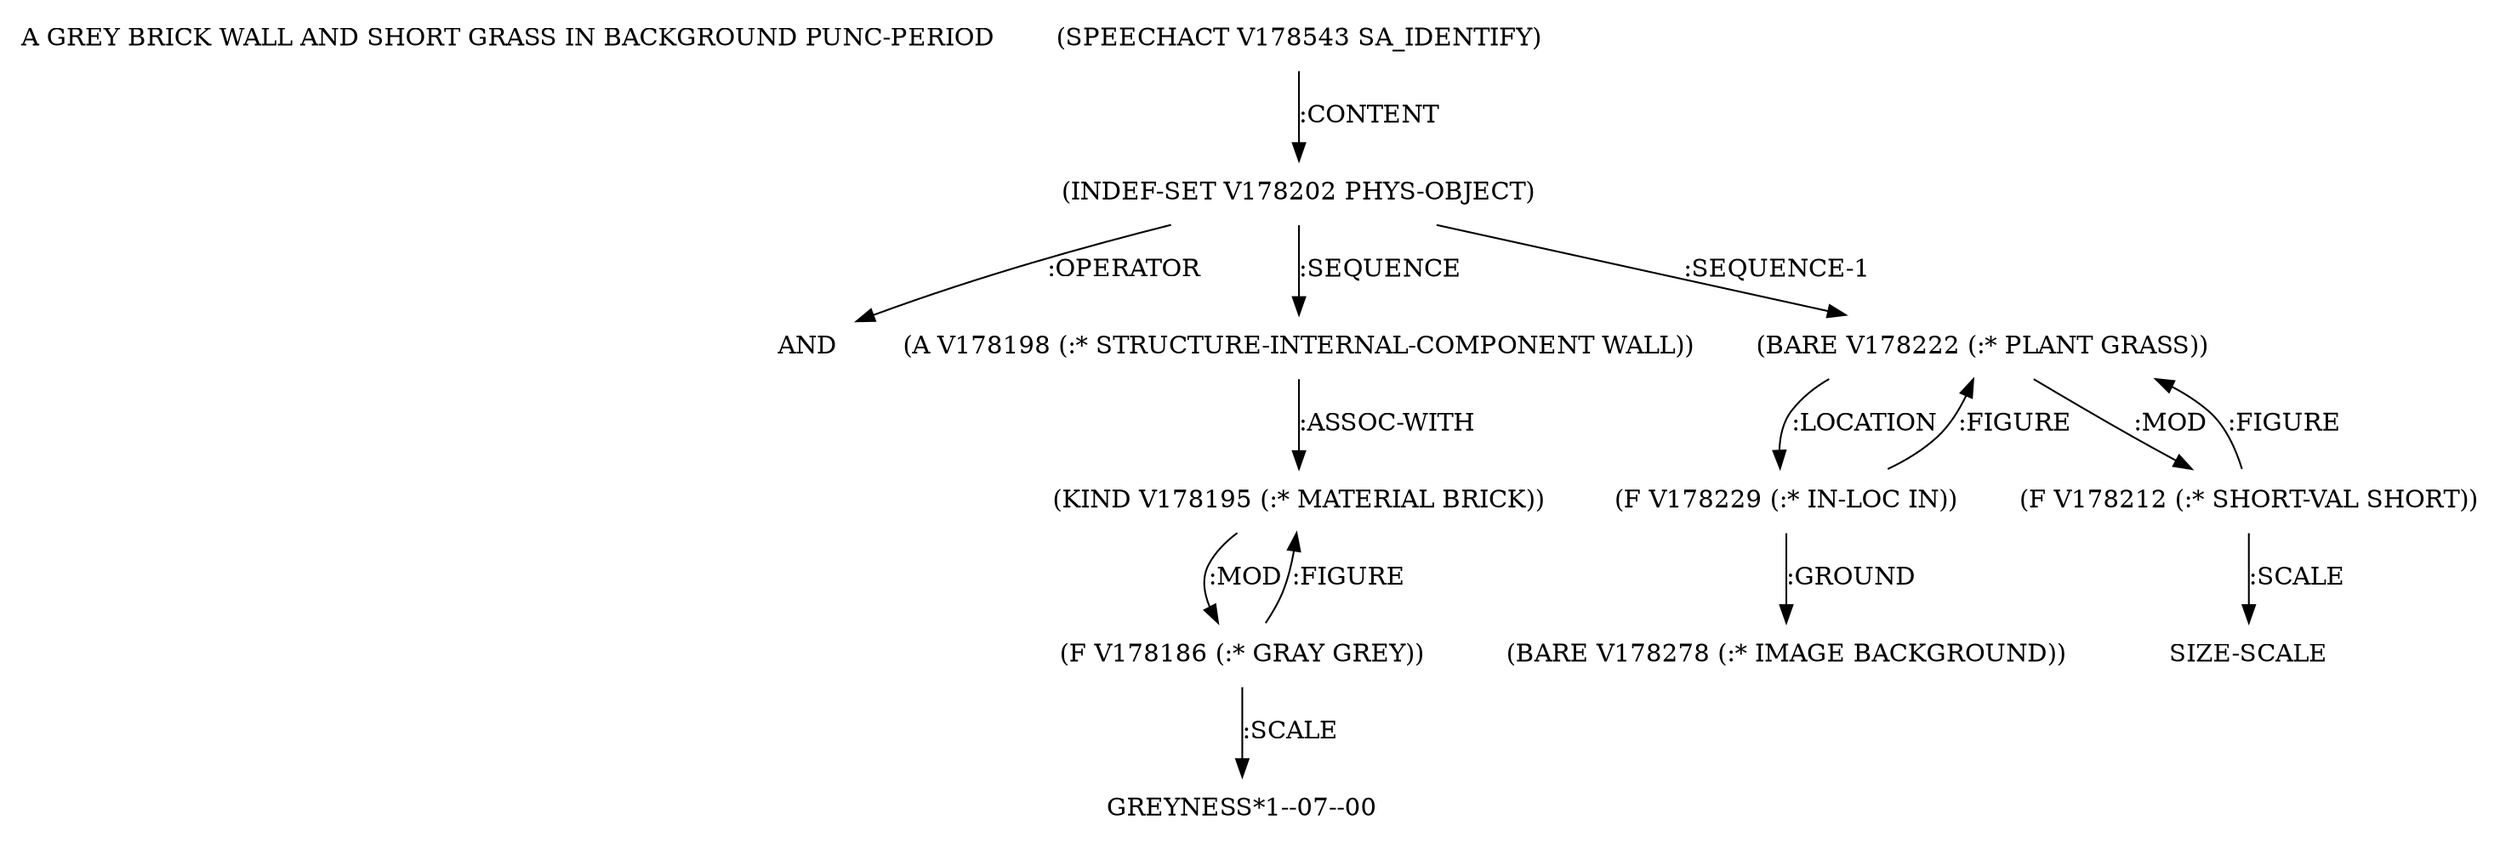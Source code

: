 digraph Terms {
  node [shape=none]
  "A GREY BRICK WALL AND SHORT GRASS IN BACKGROUND PUNC-PERIOD"
  "V178543" [label="(SPEECHACT V178543 SA_IDENTIFY)"]
  "V178543" -> "V178202" [label=":CONTENT"]
  "V178202" [label="(INDEF-SET V178202 PHYS-OBJECT)"]
  "V178202" -> "NT179181" [label=":OPERATOR"]
  "NT179181" [label="AND"]
  "V178202" -> "V178198" [label=":SEQUENCE"]
  "V178202" -> "V178222" [label=":SEQUENCE-1"]
  "V178198" [label="(A V178198 (:* STRUCTURE-INTERNAL-COMPONENT WALL))"]
  "V178198" -> "V178195" [label=":ASSOC-WITH"]
  "V178195" [label="(KIND V178195 (:* MATERIAL BRICK))"]
  "V178195" -> "V178186" [label=":MOD"]
  "V178186" [label="(F V178186 (:* GRAY GREY))"]
  "V178186" -> "V178195" [label=":FIGURE"]
  "V178186" -> "NT179182" [label=":SCALE"]
  "NT179182" [label="GREYNESS*1--07--00"]
  "V178222" [label="(BARE V178222 (:* PLANT GRASS))"]
  "V178222" -> "V178229" [label=":LOCATION"]
  "V178222" -> "V178212" [label=":MOD"]
  "V178212" [label="(F V178212 (:* SHORT-VAL SHORT))"]
  "V178212" -> "V178222" [label=":FIGURE"]
  "V178212" -> "NT179183" [label=":SCALE"]
  "NT179183" [label="SIZE-SCALE"]
  "V178229" [label="(F V178229 (:* IN-LOC IN))"]
  "V178229" -> "V178278" [label=":GROUND"]
  "V178229" -> "V178222" [label=":FIGURE"]
  "V178278" [label="(BARE V178278 (:* IMAGE BACKGROUND))"]
}
